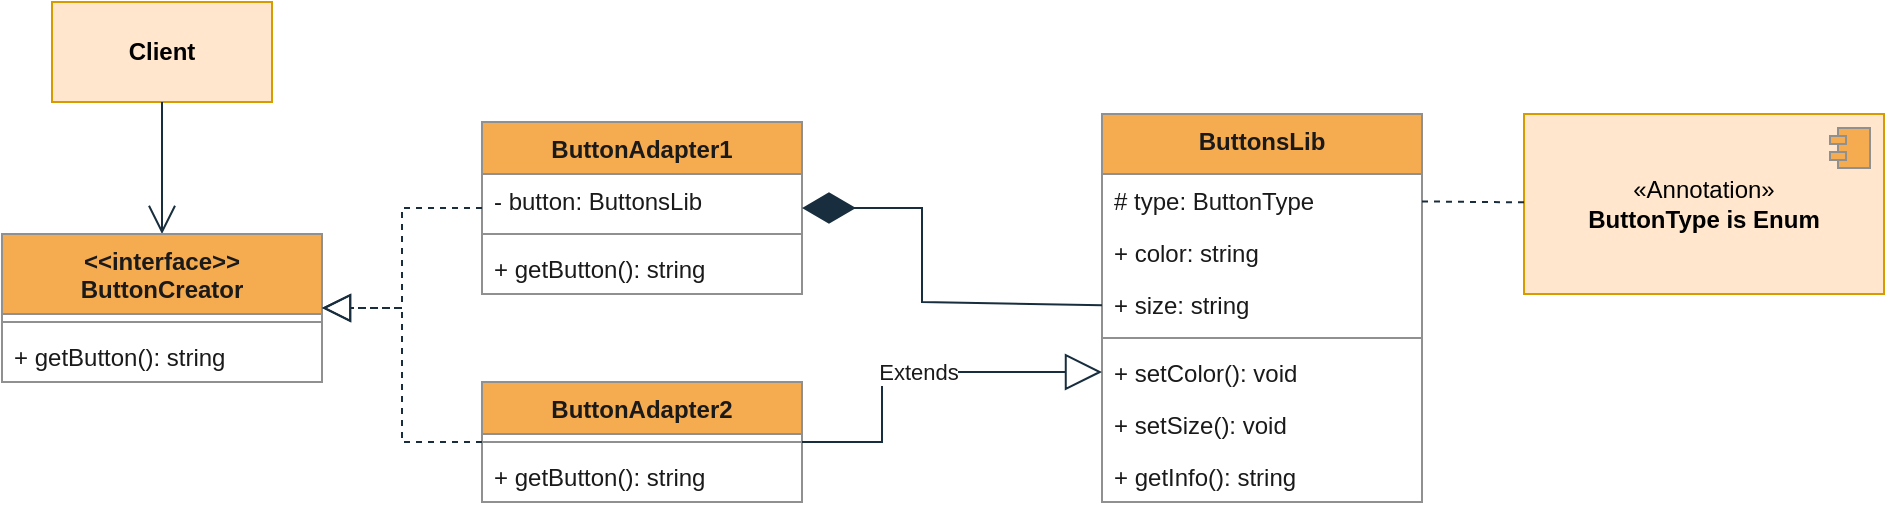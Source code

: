 <mxfile version="21.2.9" type="device">
  <diagram id="C5RBs43oDa-KdzZeNtuy" name="Page-1">
    <mxGraphModel dx="1050" dy="581" grid="1" gridSize="10" guides="1" tooltips="1" connect="1" arrows="1" fold="1" page="1" pageScale="1" pageWidth="827" pageHeight="1169" math="0" shadow="0">
      <root>
        <mxCell id="WIyWlLk6GJQsqaUBKTNV-0" />
        <mxCell id="WIyWlLk6GJQsqaUBKTNV-1" parent="WIyWlLk6GJQsqaUBKTNV-0" />
        <mxCell id="FIAMeoKrVB0VBsVTYVQM-38" value="&lt;b&gt;Client&lt;/b&gt;" style="html=1;whiteSpace=wrap;fillColor=#ffe6cc;strokeColor=#d79b00;labelBackgroundColor=none;" parent="WIyWlLk6GJQsqaUBKTNV-1" vertex="1">
          <mxGeometry x="84" y="290" width="110" height="50" as="geometry" />
        </mxCell>
        <mxCell id="l7QqItBJTJrtf9R2xzip-30" value="" style="endArrow=open;endFill=1;endSize=12;html=1;rounded=0;labelBackgroundColor=none;strokeColor=#182E3E;fontColor=default;" parent="WIyWlLk6GJQsqaUBKTNV-1" source="FIAMeoKrVB0VBsVTYVQM-38" target="6U8jZ9NoE3g1NNj66z3D-0" edge="1">
          <mxGeometry width="160" relative="1" as="geometry">
            <mxPoint x="399" y="150" as="sourcePoint" />
            <mxPoint x="169" y="240" as="targetPoint" />
          </mxGeometry>
        </mxCell>
        <mxCell id="6U8jZ9NoE3g1NNj66z3D-0" value="&amp;lt;&amp;lt;interface&amp;gt;&amp;gt;&lt;br&gt;ButtonCreator" style="swimlane;fontStyle=1;align=center;verticalAlign=top;childLayout=stackLayout;horizontal=1;startSize=40;horizontalStack=0;resizeParent=1;resizeParentMax=0;resizeLast=0;collapsible=1;marginBottom=0;whiteSpace=wrap;html=1;strokeColor=#909090;fontColor=#1A1A1A;fillColor=#F5AB50;" parent="WIyWlLk6GJQsqaUBKTNV-1" vertex="1">
          <mxGeometry x="59" y="406" width="160" height="74" as="geometry" />
        </mxCell>
        <mxCell id="6U8jZ9NoE3g1NNj66z3D-2" value="" style="line;strokeWidth=1;fillColor=none;align=left;verticalAlign=middle;spacingTop=-1;spacingLeft=3;spacingRight=3;rotatable=0;labelPosition=right;points=[];portConstraint=eastwest;strokeColor=inherit;fontColor=#1A1A1A;" parent="6U8jZ9NoE3g1NNj66z3D-0" vertex="1">
          <mxGeometry y="40" width="160" height="8" as="geometry" />
        </mxCell>
        <mxCell id="6U8jZ9NoE3g1NNj66z3D-3" value="+ getButton(): string" style="text;strokeColor=none;fillColor=none;align=left;verticalAlign=top;spacingLeft=4;spacingRight=4;overflow=hidden;rotatable=0;points=[[0,0.5],[1,0.5]];portConstraint=eastwest;whiteSpace=wrap;html=1;fontColor=#1A1A1A;" parent="6U8jZ9NoE3g1NNj66z3D-0" vertex="1">
          <mxGeometry y="48" width="160" height="26" as="geometry" />
        </mxCell>
        <mxCell id="6U8jZ9NoE3g1NNj66z3D-5" value="ButtonsLib" style="swimlane;fontStyle=1;align=center;verticalAlign=top;childLayout=stackLayout;horizontal=1;startSize=30;horizontalStack=0;resizeParent=1;resizeParentMax=0;resizeLast=0;collapsible=1;marginBottom=0;whiteSpace=wrap;html=1;strokeColor=#909090;fontColor=#1A1A1A;fillColor=#F5AB50;" parent="WIyWlLk6GJQsqaUBKTNV-1" vertex="1">
          <mxGeometry x="609" y="346" width="160" height="194" as="geometry" />
        </mxCell>
        <mxCell id="6U8jZ9NoE3g1NNj66z3D-6" value="# type: ButtonType" style="text;strokeColor=none;fillColor=none;align=left;verticalAlign=top;spacingLeft=4;spacingRight=4;overflow=hidden;rotatable=0;points=[[0,0.5],[1,0.5]];portConstraint=eastwest;whiteSpace=wrap;html=1;fontColor=#1A1A1A;" parent="6U8jZ9NoE3g1NNj66z3D-5" vertex="1">
          <mxGeometry y="30" width="160" height="26" as="geometry" />
        </mxCell>
        <mxCell id="6U8jZ9NoE3g1NNj66z3D-9" value="+ color: string" style="text;strokeColor=none;fillColor=none;align=left;verticalAlign=top;spacingLeft=4;spacingRight=4;overflow=hidden;rotatable=0;points=[[0,0.5],[1,0.5]];portConstraint=eastwest;whiteSpace=wrap;html=1;fontColor=#1A1A1A;" parent="6U8jZ9NoE3g1NNj66z3D-5" vertex="1">
          <mxGeometry y="56" width="160" height="26" as="geometry" />
        </mxCell>
        <mxCell id="6U8jZ9NoE3g1NNj66z3D-10" value="+ size: string" style="text;strokeColor=none;fillColor=none;align=left;verticalAlign=top;spacingLeft=4;spacingRight=4;overflow=hidden;rotatable=0;points=[[0,0.5],[1,0.5]];portConstraint=eastwest;whiteSpace=wrap;html=1;fontColor=#1A1A1A;" parent="6U8jZ9NoE3g1NNj66z3D-5" vertex="1">
          <mxGeometry y="82" width="160" height="26" as="geometry" />
        </mxCell>
        <mxCell id="6U8jZ9NoE3g1NNj66z3D-7" value="" style="line;strokeWidth=1;fillColor=none;align=left;verticalAlign=middle;spacingTop=-1;spacingLeft=3;spacingRight=3;rotatable=0;labelPosition=right;points=[];portConstraint=eastwest;strokeColor=inherit;fontColor=#1A1A1A;" parent="6U8jZ9NoE3g1NNj66z3D-5" vertex="1">
          <mxGeometry y="108" width="160" height="8" as="geometry" />
        </mxCell>
        <mxCell id="6U8jZ9NoE3g1NNj66z3D-8" value="+ setColor(): void" style="text;strokeColor=none;fillColor=none;align=left;verticalAlign=top;spacingLeft=4;spacingRight=4;overflow=hidden;rotatable=0;points=[[0,0.5],[1,0.5]];portConstraint=eastwest;whiteSpace=wrap;html=1;fontColor=#1A1A1A;" parent="6U8jZ9NoE3g1NNj66z3D-5" vertex="1">
          <mxGeometry y="116" width="160" height="26" as="geometry" />
        </mxCell>
        <mxCell id="6U8jZ9NoE3g1NNj66z3D-11" value="+ setSize(): void" style="text;strokeColor=none;fillColor=none;align=left;verticalAlign=top;spacingLeft=4;spacingRight=4;overflow=hidden;rotatable=0;points=[[0,0.5],[1,0.5]];portConstraint=eastwest;whiteSpace=wrap;html=1;fontColor=#1A1A1A;" parent="6U8jZ9NoE3g1NNj66z3D-5" vertex="1">
          <mxGeometry y="142" width="160" height="26" as="geometry" />
        </mxCell>
        <mxCell id="6U8jZ9NoE3g1NNj66z3D-12" value="+ getInfo(): string" style="text;strokeColor=none;fillColor=none;align=left;verticalAlign=top;spacingLeft=4;spacingRight=4;overflow=hidden;rotatable=0;points=[[0,0.5],[1,0.5]];portConstraint=eastwest;whiteSpace=wrap;html=1;fontColor=#1A1A1A;" parent="6U8jZ9NoE3g1NNj66z3D-5" vertex="1">
          <mxGeometry y="168" width="160" height="26" as="geometry" />
        </mxCell>
        <mxCell id="6U8jZ9NoE3g1NNj66z3D-13" value="ButtonAdapter1" style="swimlane;fontStyle=1;align=center;verticalAlign=top;childLayout=stackLayout;horizontal=1;startSize=26;horizontalStack=0;resizeParent=1;resizeParentMax=0;resizeLast=0;collapsible=1;marginBottom=0;whiteSpace=wrap;html=1;strokeColor=#909090;fontColor=#1A1A1A;fillColor=#F5AB50;" parent="WIyWlLk6GJQsqaUBKTNV-1" vertex="1">
          <mxGeometry x="299" y="350" width="160" height="86" as="geometry" />
        </mxCell>
        <mxCell id="6U8jZ9NoE3g1NNj66z3D-14" value="- button: ButtonsLib" style="text;strokeColor=none;fillColor=none;align=left;verticalAlign=top;spacingLeft=4;spacingRight=4;overflow=hidden;rotatable=0;points=[[0,0.5],[1,0.5]];portConstraint=eastwest;whiteSpace=wrap;html=1;fontColor=#1A1A1A;" parent="6U8jZ9NoE3g1NNj66z3D-13" vertex="1">
          <mxGeometry y="26" width="160" height="26" as="geometry" />
        </mxCell>
        <mxCell id="6U8jZ9NoE3g1NNj66z3D-15" value="" style="line;strokeWidth=1;fillColor=none;align=left;verticalAlign=middle;spacingTop=-1;spacingLeft=3;spacingRight=3;rotatable=0;labelPosition=right;points=[];portConstraint=eastwest;strokeColor=inherit;fontColor=#1A1A1A;" parent="6U8jZ9NoE3g1NNj66z3D-13" vertex="1">
          <mxGeometry y="52" width="160" height="8" as="geometry" />
        </mxCell>
        <mxCell id="6U8jZ9NoE3g1NNj66z3D-16" value="+ getButton(): string" style="text;strokeColor=none;fillColor=none;align=left;verticalAlign=top;spacingLeft=4;spacingRight=4;overflow=hidden;rotatable=0;points=[[0,0.5],[1,0.5]];portConstraint=eastwest;whiteSpace=wrap;html=1;fontColor=#1A1A1A;" parent="6U8jZ9NoE3g1NNj66z3D-13" vertex="1">
          <mxGeometry y="60" width="160" height="26" as="geometry" />
        </mxCell>
        <mxCell id="6U8jZ9NoE3g1NNj66z3D-17" value="ButtonAdapter2" style="swimlane;fontStyle=1;align=center;verticalAlign=top;childLayout=stackLayout;horizontal=1;startSize=26;horizontalStack=0;resizeParent=1;resizeParentMax=0;resizeLast=0;collapsible=1;marginBottom=0;whiteSpace=wrap;html=1;strokeColor=#909090;fontColor=#1A1A1A;fillColor=#F5AB50;" parent="WIyWlLk6GJQsqaUBKTNV-1" vertex="1">
          <mxGeometry x="299" y="480" width="160" height="60" as="geometry" />
        </mxCell>
        <mxCell id="6U8jZ9NoE3g1NNj66z3D-19" value="" style="line;strokeWidth=1;fillColor=none;align=left;verticalAlign=middle;spacingTop=-1;spacingLeft=3;spacingRight=3;rotatable=0;labelPosition=right;points=[];portConstraint=eastwest;strokeColor=inherit;fontColor=#1A1A1A;" parent="6U8jZ9NoE3g1NNj66z3D-17" vertex="1">
          <mxGeometry y="26" width="160" height="8" as="geometry" />
        </mxCell>
        <mxCell id="6U8jZ9NoE3g1NNj66z3D-20" value="+ getButton(): string" style="text;strokeColor=none;fillColor=none;align=left;verticalAlign=top;spacingLeft=4;spacingRight=4;overflow=hidden;rotatable=0;points=[[0,0.5],[1,0.5]];portConstraint=eastwest;whiteSpace=wrap;html=1;fontColor=#1A1A1A;" parent="6U8jZ9NoE3g1NNj66z3D-17" vertex="1">
          <mxGeometry y="34" width="160" height="26" as="geometry" />
        </mxCell>
        <mxCell id="6U8jZ9NoE3g1NNj66z3D-21" value="" style="endArrow=diamondThin;endFill=1;endSize=24;html=1;rounded=0;strokeColor=#182E3E;fontColor=#1A1A1A;" parent="WIyWlLk6GJQsqaUBKTNV-1" source="6U8jZ9NoE3g1NNj66z3D-5" target="6U8jZ9NoE3g1NNj66z3D-13" edge="1">
          <mxGeometry width="160" relative="1" as="geometry">
            <mxPoint x="249" y="620" as="sourcePoint" />
            <mxPoint x="409" y="620" as="targetPoint" />
            <Array as="points">
              <mxPoint x="519" y="440" />
              <mxPoint x="519" y="393" />
            </Array>
          </mxGeometry>
        </mxCell>
        <mxCell id="6U8jZ9NoE3g1NNj66z3D-22" value="Extends" style="endArrow=block;endSize=16;endFill=0;html=1;rounded=0;strokeColor=#182E3E;fontColor=#1A1A1A;entryX=0;entryY=0.5;entryDx=0;entryDy=0;" parent="WIyWlLk6GJQsqaUBKTNV-1" source="6U8jZ9NoE3g1NNj66z3D-17" target="6U8jZ9NoE3g1NNj66z3D-8" edge="1">
          <mxGeometry width="160" relative="1" as="geometry">
            <mxPoint x="479" y="600" as="sourcePoint" />
            <mxPoint x="639" y="600" as="targetPoint" />
            <Array as="points">
              <mxPoint x="499" y="510" />
              <mxPoint x="499" y="475" />
            </Array>
          </mxGeometry>
        </mxCell>
        <mxCell id="6U8jZ9NoE3g1NNj66z3D-24" value="" style="endArrow=block;dashed=1;endFill=0;endSize=12;html=1;rounded=0;strokeColor=#182E3E;fontColor=#1A1A1A;" parent="WIyWlLk6GJQsqaUBKTNV-1" source="6U8jZ9NoE3g1NNj66z3D-13" target="6U8jZ9NoE3g1NNj66z3D-0" edge="1">
          <mxGeometry width="160" relative="1" as="geometry">
            <mxPoint x="129" y="580" as="sourcePoint" />
            <mxPoint x="289" y="580" as="targetPoint" />
            <Array as="points">
              <mxPoint x="259" y="393" />
              <mxPoint x="259" y="443" />
            </Array>
          </mxGeometry>
        </mxCell>
        <mxCell id="6U8jZ9NoE3g1NNj66z3D-25" value="" style="endArrow=block;dashed=1;endFill=0;endSize=12;html=1;rounded=0;strokeColor=#182E3E;fontColor=#1A1A1A;" parent="WIyWlLk6GJQsqaUBKTNV-1" source="6U8jZ9NoE3g1NNj66z3D-17" target="6U8jZ9NoE3g1NNj66z3D-0" edge="1">
          <mxGeometry width="160" relative="1" as="geometry">
            <mxPoint x="89" y="570" as="sourcePoint" />
            <mxPoint x="249" y="570" as="targetPoint" />
            <Array as="points">
              <mxPoint x="259" y="510" />
              <mxPoint x="259" y="443" />
            </Array>
          </mxGeometry>
        </mxCell>
        <mxCell id="6U8jZ9NoE3g1NNj66z3D-26" value="«Annotation»&lt;br&gt;&lt;b&gt;ButtonType is Enum&lt;/b&gt;" style="html=1;dropTarget=0;whiteSpace=wrap;strokeColor=#d79b00;fillColor=#ffe6cc;" parent="WIyWlLk6GJQsqaUBKTNV-1" vertex="1">
          <mxGeometry x="820" y="346" width="180" height="90" as="geometry" />
        </mxCell>
        <mxCell id="6U8jZ9NoE3g1NNj66z3D-27" value="" style="shape=module;jettyWidth=8;jettyHeight=4;strokeColor=#909090;fontColor=#1A1A1A;fillColor=#F5AB50;" parent="6U8jZ9NoE3g1NNj66z3D-26" vertex="1">
          <mxGeometry x="1" width="20" height="20" relative="1" as="geometry">
            <mxPoint x="-27" y="7" as="offset" />
          </mxGeometry>
        </mxCell>
        <mxCell id="6U8jZ9NoE3g1NNj66z3D-28" value="" style="endArrow=none;dashed=1;html=1;rounded=0;strokeColor=#182E3E;fontColor=#1A1A1A;" parent="WIyWlLk6GJQsqaUBKTNV-1" source="6U8jZ9NoE3g1NNj66z3D-6" target="6U8jZ9NoE3g1NNj66z3D-26" edge="1">
          <mxGeometry width="50" height="50" relative="1" as="geometry">
            <mxPoint x="670" y="290" as="sourcePoint" />
            <mxPoint x="720" y="240" as="targetPoint" />
          </mxGeometry>
        </mxCell>
      </root>
    </mxGraphModel>
  </diagram>
</mxfile>
